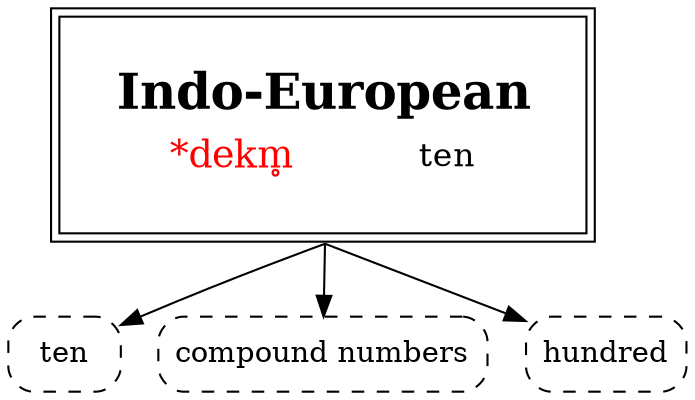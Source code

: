 strict digraph {
/* sources: roots, AHD */
node [shape=none]


dekmIE [label=<<table border="0"><tr><td colspan="2"><font point-size="24"><b>Indo-European</b></font></td></tr><tr><td><font point-size="18" color="red">*dekm̥</font></td><td><font point-size="16">ten</font></td></tr></table>> tooltip="Indo-European \"*dekm̥\" ten" shape=box peripheries=2 margin=.3]

dekm1 [label=<ten> shape=box style="dashed,rounded" URL="dekm-ten1.svg" tooltip=""]
dekm2 [label=<compound numbers> shape=box style="dashed,rounded" URL="dekm-ten2.svg" tooltip=""]
dekm3 [label=<hundred> shape=box style="dashed,rounded" URL="dekm-ten3.svg" tooltip=""]

dekmIE -> { dekm1 dekm2 dekm3 } [sametail=1]
}